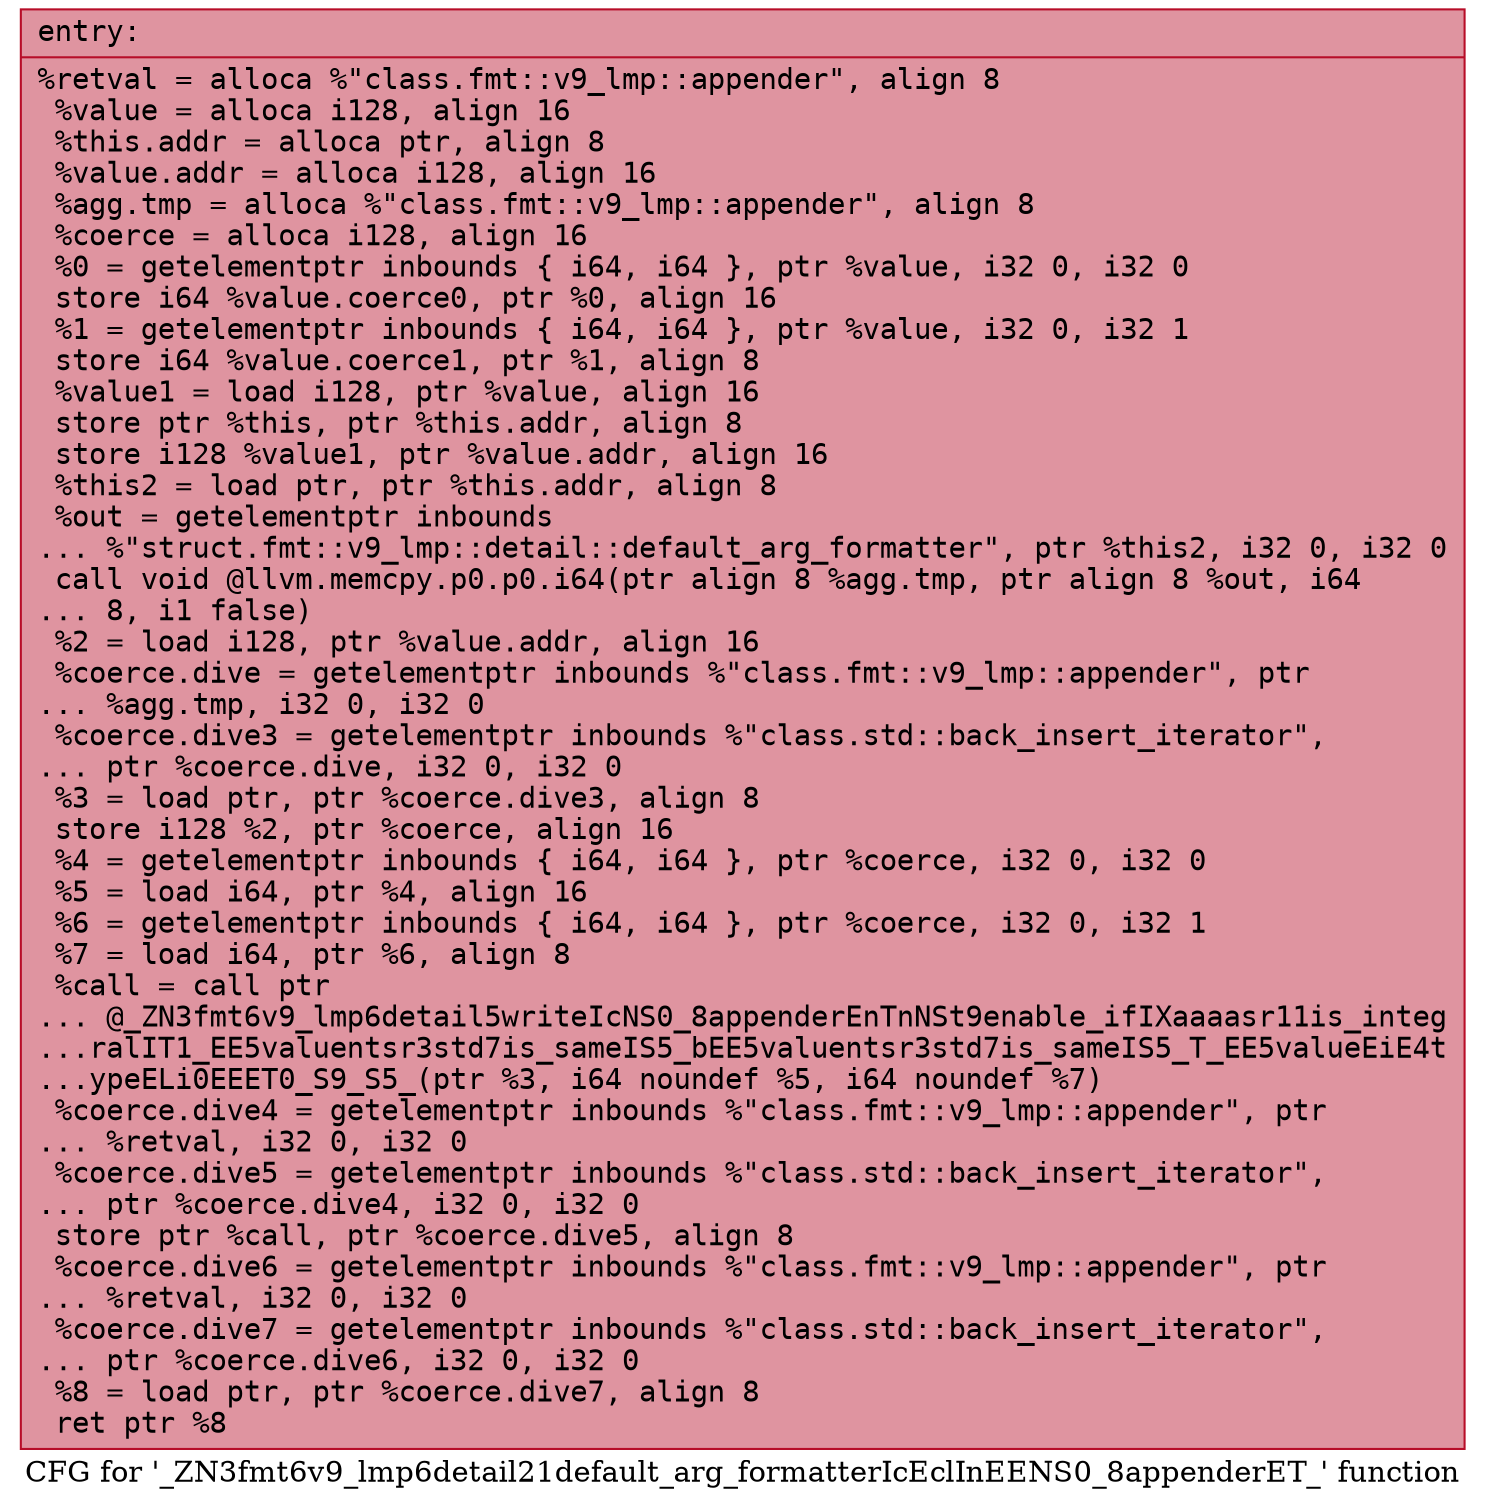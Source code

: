 digraph "CFG for '_ZN3fmt6v9_lmp6detail21default_arg_formatterIcEclInEENS0_8appenderET_' function" {
	label="CFG for '_ZN3fmt6v9_lmp6detail21default_arg_formatterIcEclInEENS0_8appenderET_' function";

	Node0x55fec3075530 [shape=record,color="#b70d28ff", style=filled, fillcolor="#b70d2870" fontname="Courier",label="{entry:\l|  %retval = alloca %\"class.fmt::v9_lmp::appender\", align 8\l  %value = alloca i128, align 16\l  %this.addr = alloca ptr, align 8\l  %value.addr = alloca i128, align 16\l  %agg.tmp = alloca %\"class.fmt::v9_lmp::appender\", align 8\l  %coerce = alloca i128, align 16\l  %0 = getelementptr inbounds \{ i64, i64 \}, ptr %value, i32 0, i32 0\l  store i64 %value.coerce0, ptr %0, align 16\l  %1 = getelementptr inbounds \{ i64, i64 \}, ptr %value, i32 0, i32 1\l  store i64 %value.coerce1, ptr %1, align 8\l  %value1 = load i128, ptr %value, align 16\l  store ptr %this, ptr %this.addr, align 8\l  store i128 %value1, ptr %value.addr, align 16\l  %this2 = load ptr, ptr %this.addr, align 8\l  %out = getelementptr inbounds\l... %\"struct.fmt::v9_lmp::detail::default_arg_formatter\", ptr %this2, i32 0, i32 0\l  call void @llvm.memcpy.p0.p0.i64(ptr align 8 %agg.tmp, ptr align 8 %out, i64\l... 8, i1 false)\l  %2 = load i128, ptr %value.addr, align 16\l  %coerce.dive = getelementptr inbounds %\"class.fmt::v9_lmp::appender\", ptr\l... %agg.tmp, i32 0, i32 0\l  %coerce.dive3 = getelementptr inbounds %\"class.std::back_insert_iterator\",\l... ptr %coerce.dive, i32 0, i32 0\l  %3 = load ptr, ptr %coerce.dive3, align 8\l  store i128 %2, ptr %coerce, align 16\l  %4 = getelementptr inbounds \{ i64, i64 \}, ptr %coerce, i32 0, i32 0\l  %5 = load i64, ptr %4, align 16\l  %6 = getelementptr inbounds \{ i64, i64 \}, ptr %coerce, i32 0, i32 1\l  %7 = load i64, ptr %6, align 8\l  %call = call ptr\l... @_ZN3fmt6v9_lmp6detail5writeIcNS0_8appenderEnTnNSt9enable_ifIXaaaasr11is_integ\l...ralIT1_EE5valuentsr3std7is_sameIS5_bEE5valuentsr3std7is_sameIS5_T_EE5valueEiE4t\l...ypeELi0EEET0_S9_S5_(ptr %3, i64 noundef %5, i64 noundef %7)\l  %coerce.dive4 = getelementptr inbounds %\"class.fmt::v9_lmp::appender\", ptr\l... %retval, i32 0, i32 0\l  %coerce.dive5 = getelementptr inbounds %\"class.std::back_insert_iterator\",\l... ptr %coerce.dive4, i32 0, i32 0\l  store ptr %call, ptr %coerce.dive5, align 8\l  %coerce.dive6 = getelementptr inbounds %\"class.fmt::v9_lmp::appender\", ptr\l... %retval, i32 0, i32 0\l  %coerce.dive7 = getelementptr inbounds %\"class.std::back_insert_iterator\",\l... ptr %coerce.dive6, i32 0, i32 0\l  %8 = load ptr, ptr %coerce.dive7, align 8\l  ret ptr %8\l}"];
}
